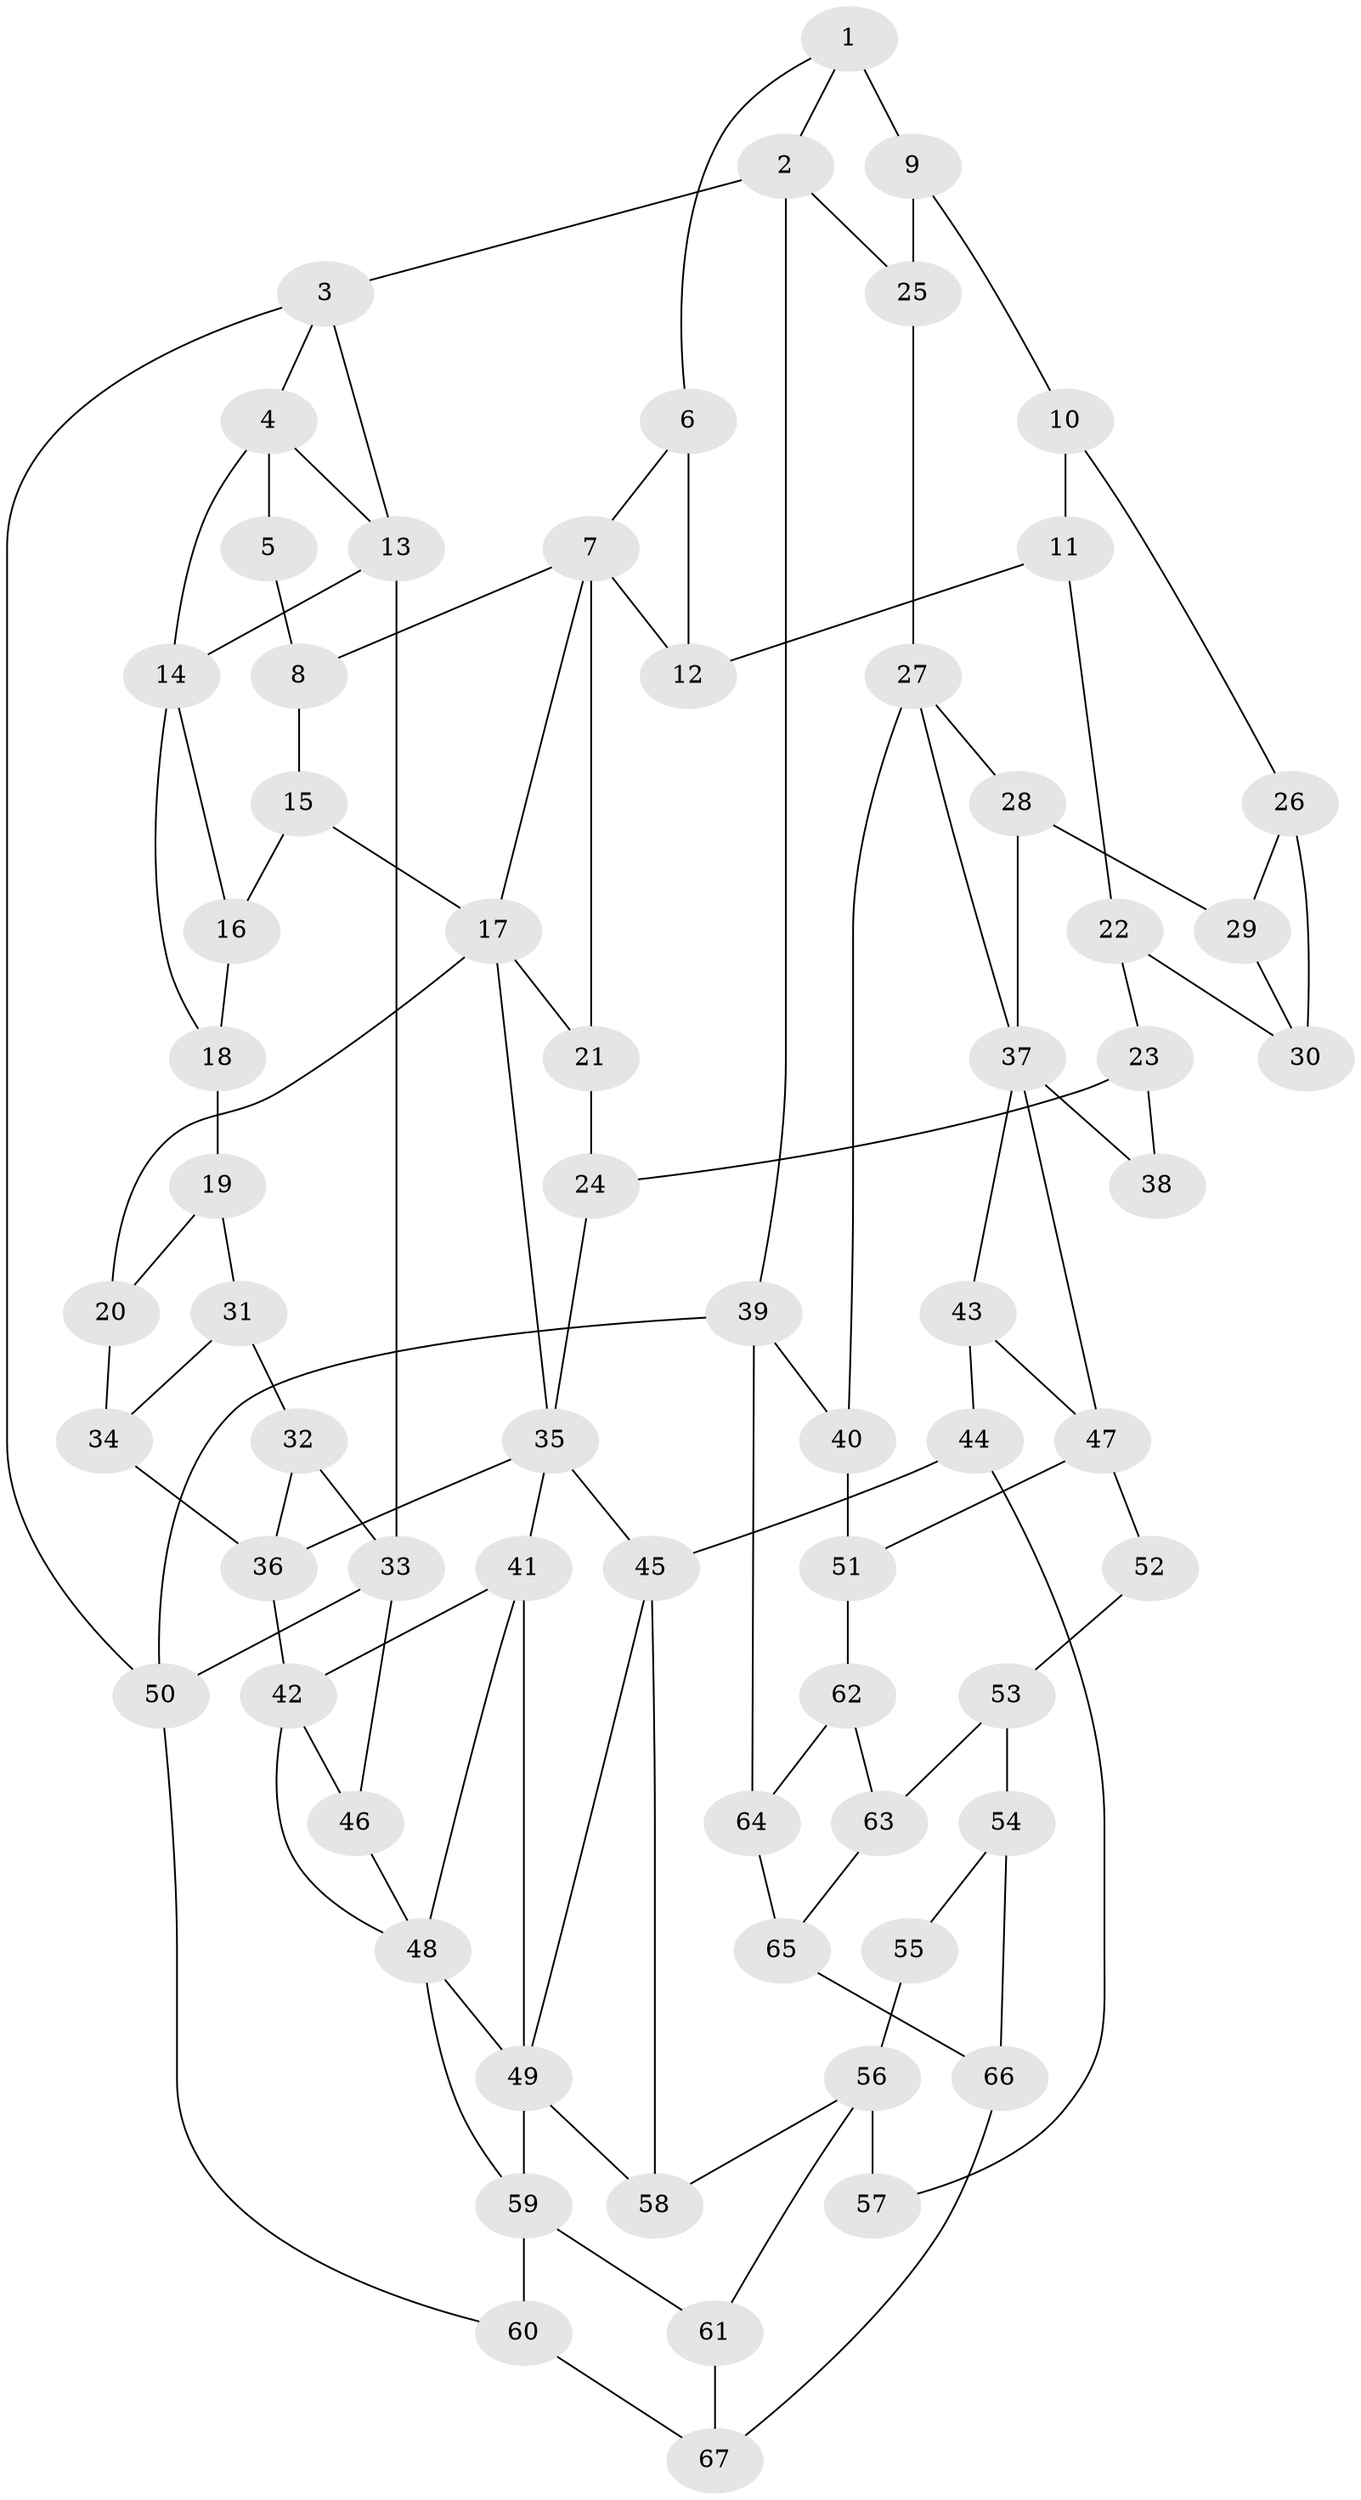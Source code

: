 // original degree distribution, {3: 0.04477611940298507, 6: 0.23134328358208955, 5: 0.5373134328358209, 4: 0.1865671641791045}
// Generated by graph-tools (version 1.1) at 2025/38/03/09/25 02:38:55]
// undirected, 67 vertices, 112 edges
graph export_dot {
graph [start="1"]
  node [color=gray90,style=filled];
  1;
  2;
  3;
  4;
  5;
  6;
  7;
  8;
  9;
  10;
  11;
  12;
  13;
  14;
  15;
  16;
  17;
  18;
  19;
  20;
  21;
  22;
  23;
  24;
  25;
  26;
  27;
  28;
  29;
  30;
  31;
  32;
  33;
  34;
  35;
  36;
  37;
  38;
  39;
  40;
  41;
  42;
  43;
  44;
  45;
  46;
  47;
  48;
  49;
  50;
  51;
  52;
  53;
  54;
  55;
  56;
  57;
  58;
  59;
  60;
  61;
  62;
  63;
  64;
  65;
  66;
  67;
  1 -- 2 [weight=1.0];
  1 -- 6 [weight=1.0];
  1 -- 9 [weight=2.0];
  2 -- 3 [weight=1.0];
  2 -- 25 [weight=1.0];
  2 -- 39 [weight=1.0];
  3 -- 4 [weight=1.0];
  3 -- 13 [weight=1.0];
  3 -- 50 [weight=1.0];
  4 -- 5 [weight=2.0];
  4 -- 13 [weight=1.0];
  4 -- 14 [weight=2.0];
  5 -- 8 [weight=1.0];
  6 -- 7 [weight=1.0];
  6 -- 12 [weight=1.0];
  7 -- 8 [weight=1.0];
  7 -- 12 [weight=1.0];
  7 -- 17 [weight=1.0];
  7 -- 21 [weight=2.0];
  8 -- 15 [weight=1.0];
  9 -- 10 [weight=1.0];
  9 -- 25 [weight=1.0];
  10 -- 11 [weight=1.0];
  10 -- 26 [weight=1.0];
  11 -- 12 [weight=1.0];
  11 -- 22 [weight=1.0];
  13 -- 14 [weight=1.0];
  13 -- 33 [weight=2.0];
  14 -- 16 [weight=1.0];
  14 -- 18 [weight=1.0];
  15 -- 16 [weight=1.0];
  15 -- 17 [weight=2.0];
  16 -- 18 [weight=1.0];
  17 -- 20 [weight=1.0];
  17 -- 21 [weight=1.0];
  17 -- 35 [weight=1.0];
  18 -- 19 [weight=4.0];
  19 -- 20 [weight=1.0];
  19 -- 31 [weight=1.0];
  20 -- 34 [weight=1.0];
  21 -- 24 [weight=1.0];
  22 -- 23 [weight=1.0];
  22 -- 30 [weight=1.0];
  23 -- 24 [weight=1.0];
  23 -- 38 [weight=1.0];
  24 -- 35 [weight=1.0];
  25 -- 27 [weight=2.0];
  26 -- 29 [weight=1.0];
  26 -- 30 [weight=2.0];
  27 -- 28 [weight=1.0];
  27 -- 37 [weight=1.0];
  27 -- 40 [weight=1.0];
  28 -- 29 [weight=1.0];
  28 -- 37 [weight=1.0];
  29 -- 30 [weight=1.0];
  31 -- 32 [weight=1.0];
  31 -- 34 [weight=1.0];
  32 -- 33 [weight=1.0];
  32 -- 36 [weight=1.0];
  33 -- 46 [weight=1.0];
  33 -- 50 [weight=1.0];
  34 -- 36 [weight=1.0];
  35 -- 36 [weight=1.0];
  35 -- 41 [weight=1.0];
  35 -- 45 [weight=2.0];
  36 -- 42 [weight=2.0];
  37 -- 38 [weight=2.0];
  37 -- 43 [weight=1.0];
  37 -- 47 [weight=1.0];
  39 -- 40 [weight=1.0];
  39 -- 50 [weight=1.0];
  39 -- 64 [weight=1.0];
  40 -- 51 [weight=1.0];
  41 -- 42 [weight=1.0];
  41 -- 48 [weight=1.0];
  41 -- 49 [weight=1.0];
  42 -- 46 [weight=2.0];
  42 -- 48 [weight=1.0];
  43 -- 44 [weight=1.0];
  43 -- 47 [weight=1.0];
  44 -- 45 [weight=1.0];
  44 -- 57 [weight=1.0];
  45 -- 49 [weight=1.0];
  45 -- 58 [weight=1.0];
  46 -- 48 [weight=1.0];
  47 -- 51 [weight=1.0];
  47 -- 52 [weight=2.0];
  48 -- 49 [weight=1.0];
  48 -- 59 [weight=1.0];
  49 -- 58 [weight=1.0];
  49 -- 59 [weight=2.0];
  50 -- 60 [weight=1.0];
  51 -- 62 [weight=1.0];
  52 -- 53 [weight=1.0];
  53 -- 54 [weight=2.0];
  53 -- 63 [weight=1.0];
  54 -- 55 [weight=2.0];
  54 -- 66 [weight=1.0];
  55 -- 56 [weight=2.0];
  56 -- 57 [weight=2.0];
  56 -- 58 [weight=1.0];
  56 -- 61 [weight=1.0];
  59 -- 60 [weight=1.0];
  59 -- 61 [weight=1.0];
  60 -- 67 [weight=1.0];
  61 -- 67 [weight=1.0];
  62 -- 63 [weight=1.0];
  62 -- 64 [weight=2.0];
  63 -- 65 [weight=1.0];
  64 -- 65 [weight=1.0];
  65 -- 66 [weight=1.0];
  66 -- 67 [weight=1.0];
}
